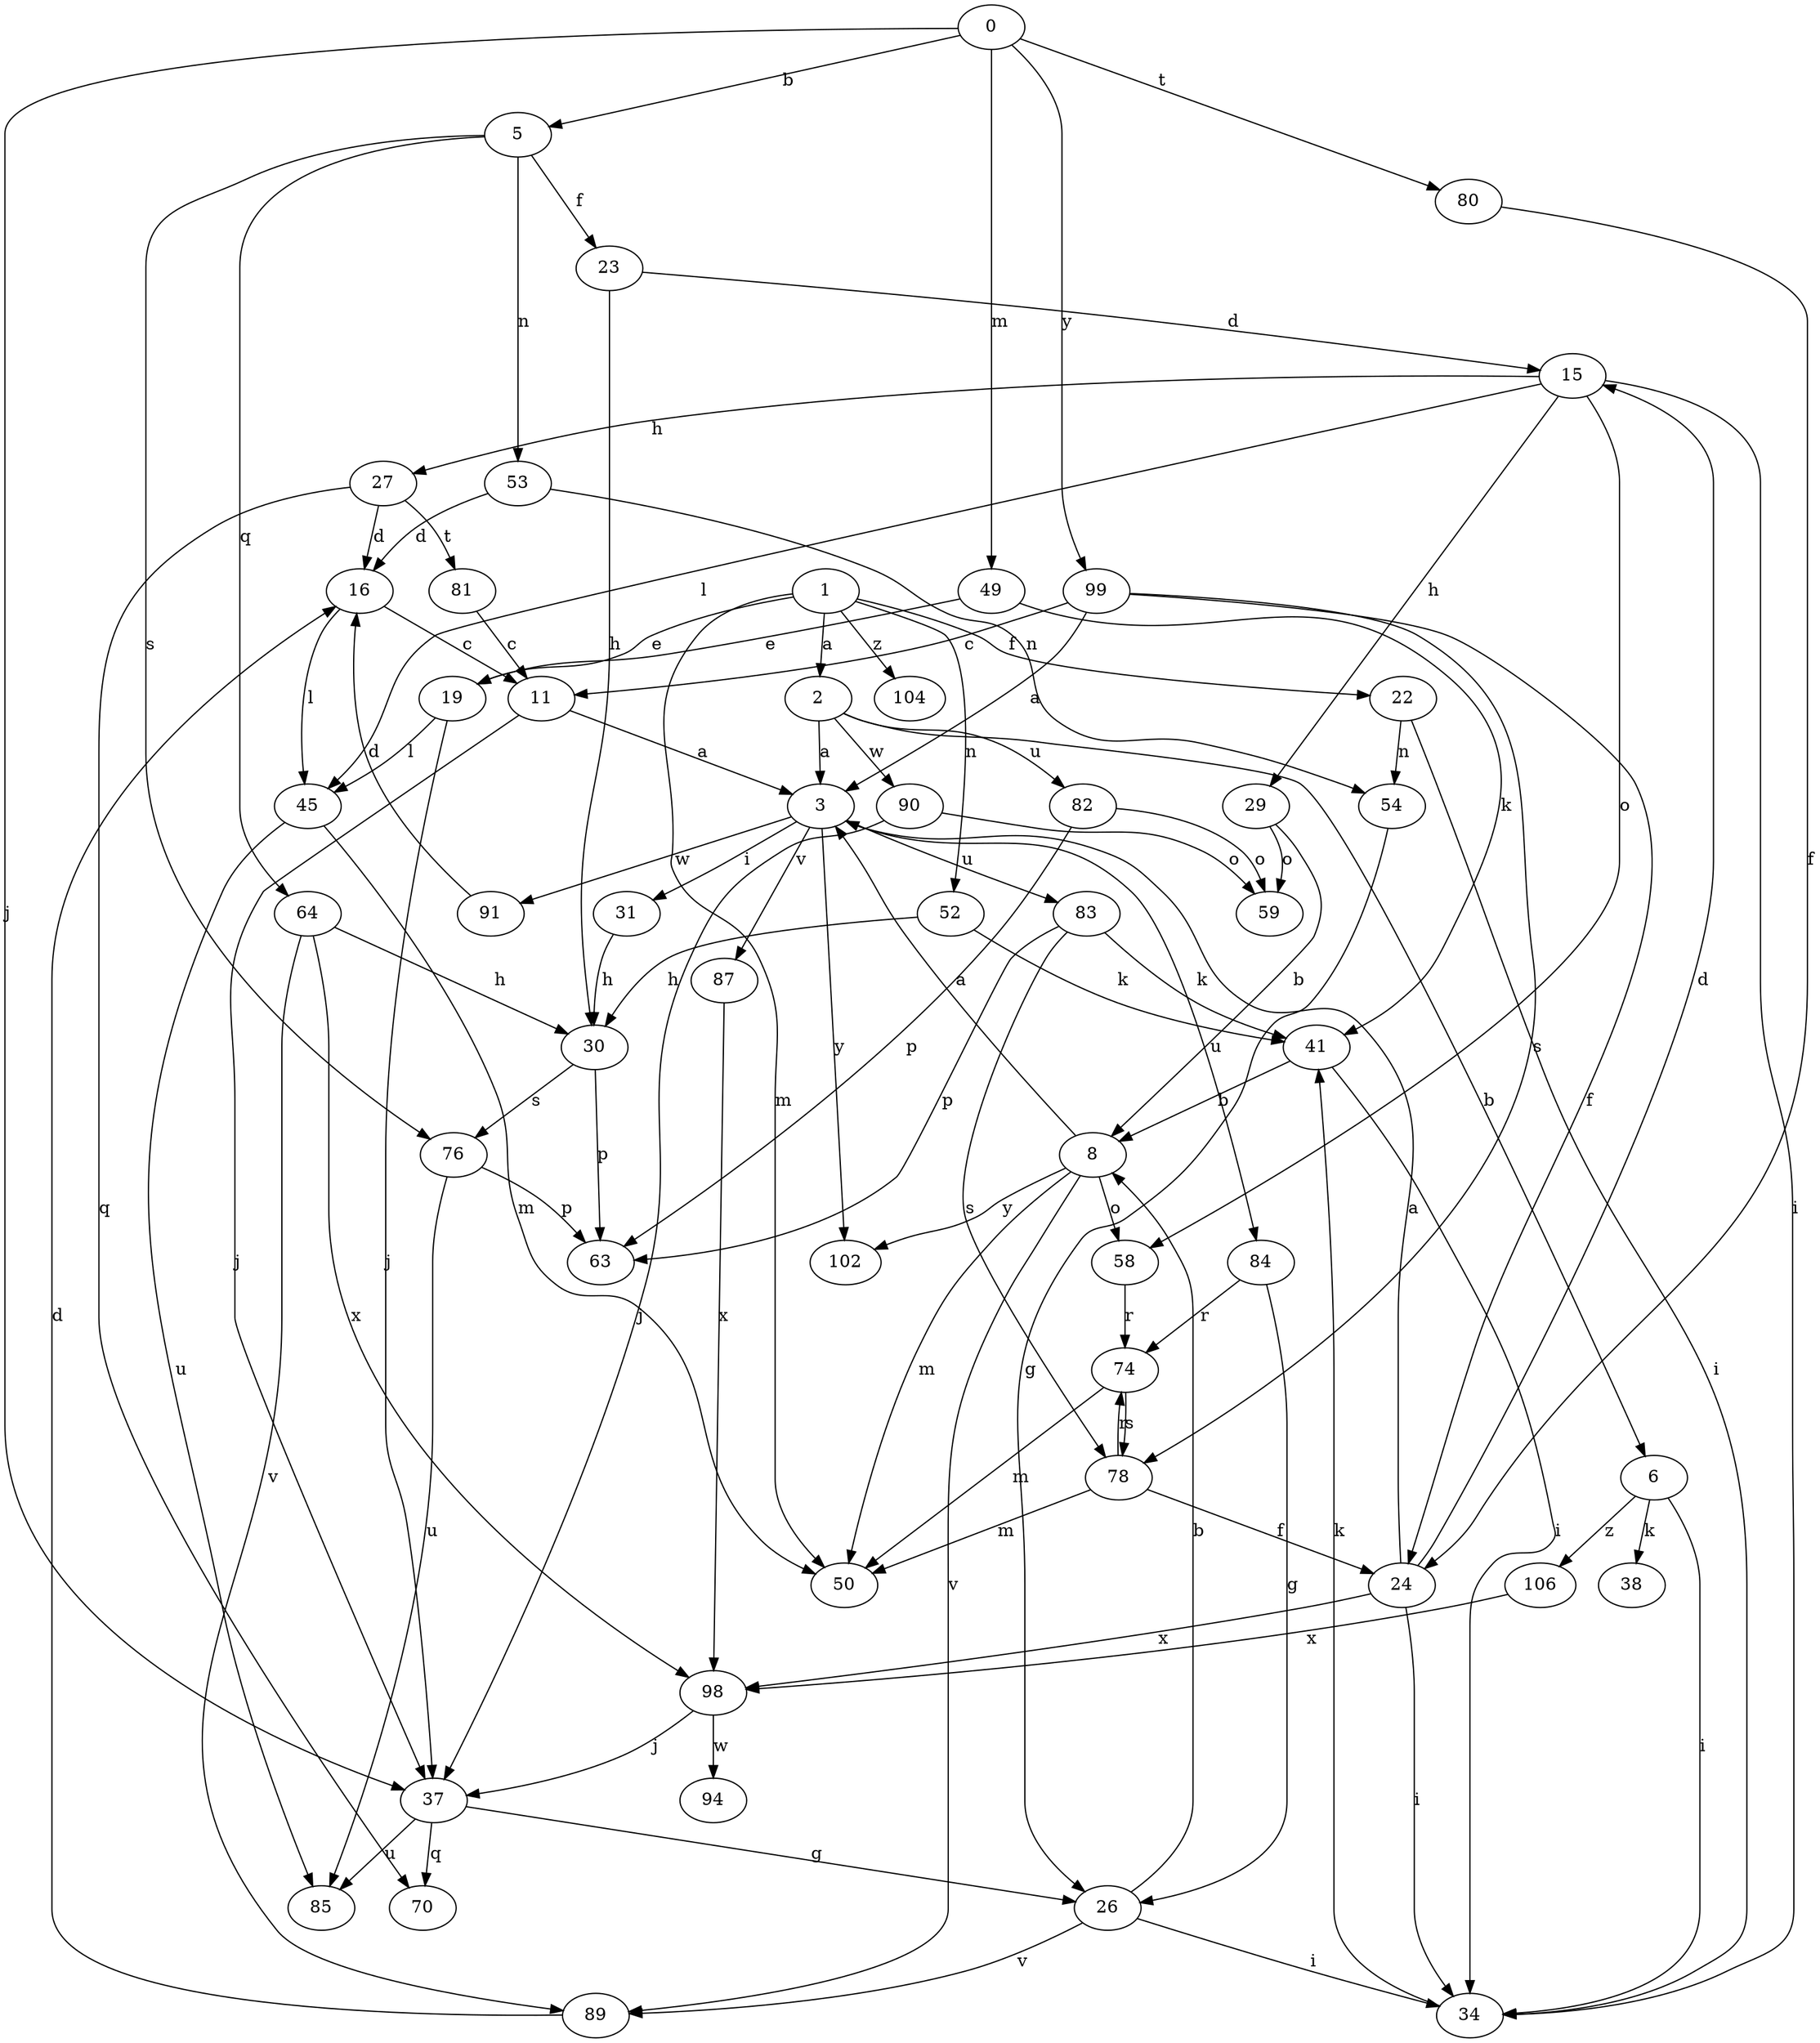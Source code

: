 strict digraph  {
0;
1;
2;
3;
5;
6;
8;
11;
15;
16;
19;
22;
23;
24;
26;
27;
29;
30;
31;
34;
37;
38;
41;
45;
49;
50;
52;
53;
54;
58;
59;
63;
64;
70;
74;
76;
78;
80;
81;
82;
83;
84;
85;
87;
89;
90;
91;
94;
98;
99;
102;
104;
106;
0 -> 5  [label=b];
0 -> 37  [label=j];
0 -> 49  [label=m];
0 -> 80  [label=t];
0 -> 99  [label=y];
1 -> 2  [label=a];
1 -> 19  [label=e];
1 -> 22  [label=f];
1 -> 50  [label=m];
1 -> 52  [label=n];
1 -> 104  [label=z];
2 -> 3  [label=a];
2 -> 6  [label=b];
2 -> 82  [label=u];
2 -> 90  [label=w];
3 -> 31  [label=i];
3 -> 83  [label=u];
3 -> 84  [label=u];
3 -> 87  [label=v];
3 -> 91  [label=w];
3 -> 102  [label=y];
5 -> 23  [label=f];
5 -> 53  [label=n];
5 -> 64  [label=q];
5 -> 76  [label=s];
6 -> 34  [label=i];
6 -> 38  [label=k];
6 -> 106  [label=z];
8 -> 3  [label=a];
8 -> 50  [label=m];
8 -> 58  [label=o];
8 -> 89  [label=v];
8 -> 102  [label=y];
11 -> 3  [label=a];
11 -> 37  [label=j];
15 -> 27  [label=h];
15 -> 29  [label=h];
15 -> 34  [label=i];
15 -> 45  [label=l];
15 -> 58  [label=o];
16 -> 11  [label=c];
16 -> 45  [label=l];
19 -> 37  [label=j];
19 -> 45  [label=l];
22 -> 34  [label=i];
22 -> 54  [label=n];
23 -> 15  [label=d];
23 -> 30  [label=h];
24 -> 3  [label=a];
24 -> 15  [label=d];
24 -> 34  [label=i];
24 -> 98  [label=x];
26 -> 8  [label=b];
26 -> 34  [label=i];
26 -> 89  [label=v];
27 -> 16  [label=d];
27 -> 70  [label=q];
27 -> 81  [label=t];
29 -> 8  [label=b];
29 -> 59  [label=o];
30 -> 63  [label=p];
30 -> 76  [label=s];
31 -> 30  [label=h];
34 -> 41  [label=k];
37 -> 26  [label=g];
37 -> 70  [label=q];
37 -> 85  [label=u];
41 -> 8  [label=b];
41 -> 34  [label=i];
45 -> 50  [label=m];
45 -> 85  [label=u];
49 -> 19  [label=e];
49 -> 41  [label=k];
52 -> 30  [label=h];
52 -> 41  [label=k];
53 -> 16  [label=d];
53 -> 54  [label=n];
54 -> 26  [label=g];
58 -> 74  [label=r];
64 -> 30  [label=h];
64 -> 89  [label=v];
64 -> 98  [label=x];
74 -> 50  [label=m];
74 -> 78  [label=s];
76 -> 63  [label=p];
76 -> 85  [label=u];
78 -> 24  [label=f];
78 -> 50  [label=m];
78 -> 74  [label=r];
80 -> 24  [label=f];
81 -> 11  [label=c];
82 -> 59  [label=o];
82 -> 63  [label=p];
83 -> 41  [label=k];
83 -> 63  [label=p];
83 -> 78  [label=s];
84 -> 26  [label=g];
84 -> 74  [label=r];
87 -> 98  [label=x];
89 -> 16  [label=d];
90 -> 37  [label=j];
90 -> 59  [label=o];
91 -> 16  [label=d];
98 -> 37  [label=j];
98 -> 94  [label=w];
99 -> 3  [label=a];
99 -> 11  [label=c];
99 -> 24  [label=f];
99 -> 78  [label=s];
106 -> 98  [label=x];
}

